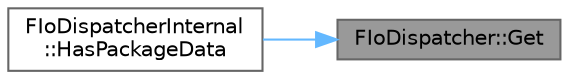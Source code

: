 digraph "FIoDispatcher::Get"
{
 // INTERACTIVE_SVG=YES
 // LATEX_PDF_SIZE
  bgcolor="transparent";
  edge [fontname=Helvetica,fontsize=10,labelfontname=Helvetica,labelfontsize=10];
  node [fontname=Helvetica,fontsize=10,shape=box,height=0.2,width=0.4];
  rankdir="RL";
  Node1 [id="Node000001",label="FIoDispatcher::Get",height=0.2,width=0.4,color="gray40", fillcolor="grey60", style="filled", fontcolor="black",tooltip=" "];
  Node1 -> Node2 [id="edge1_Node000001_Node000002",dir="back",color="steelblue1",style="solid",tooltip=" "];
  Node2 [id="Node000002",label="FIoDispatcherInternal\l::HasPackageData",height=0.2,width=0.4,color="grey40", fillcolor="white", style="filled",URL="$d8/dd7/classFIoDispatcherInternal.html#ab955d7b617a5c82358a453ed5695c249",tooltip=" "];
}
